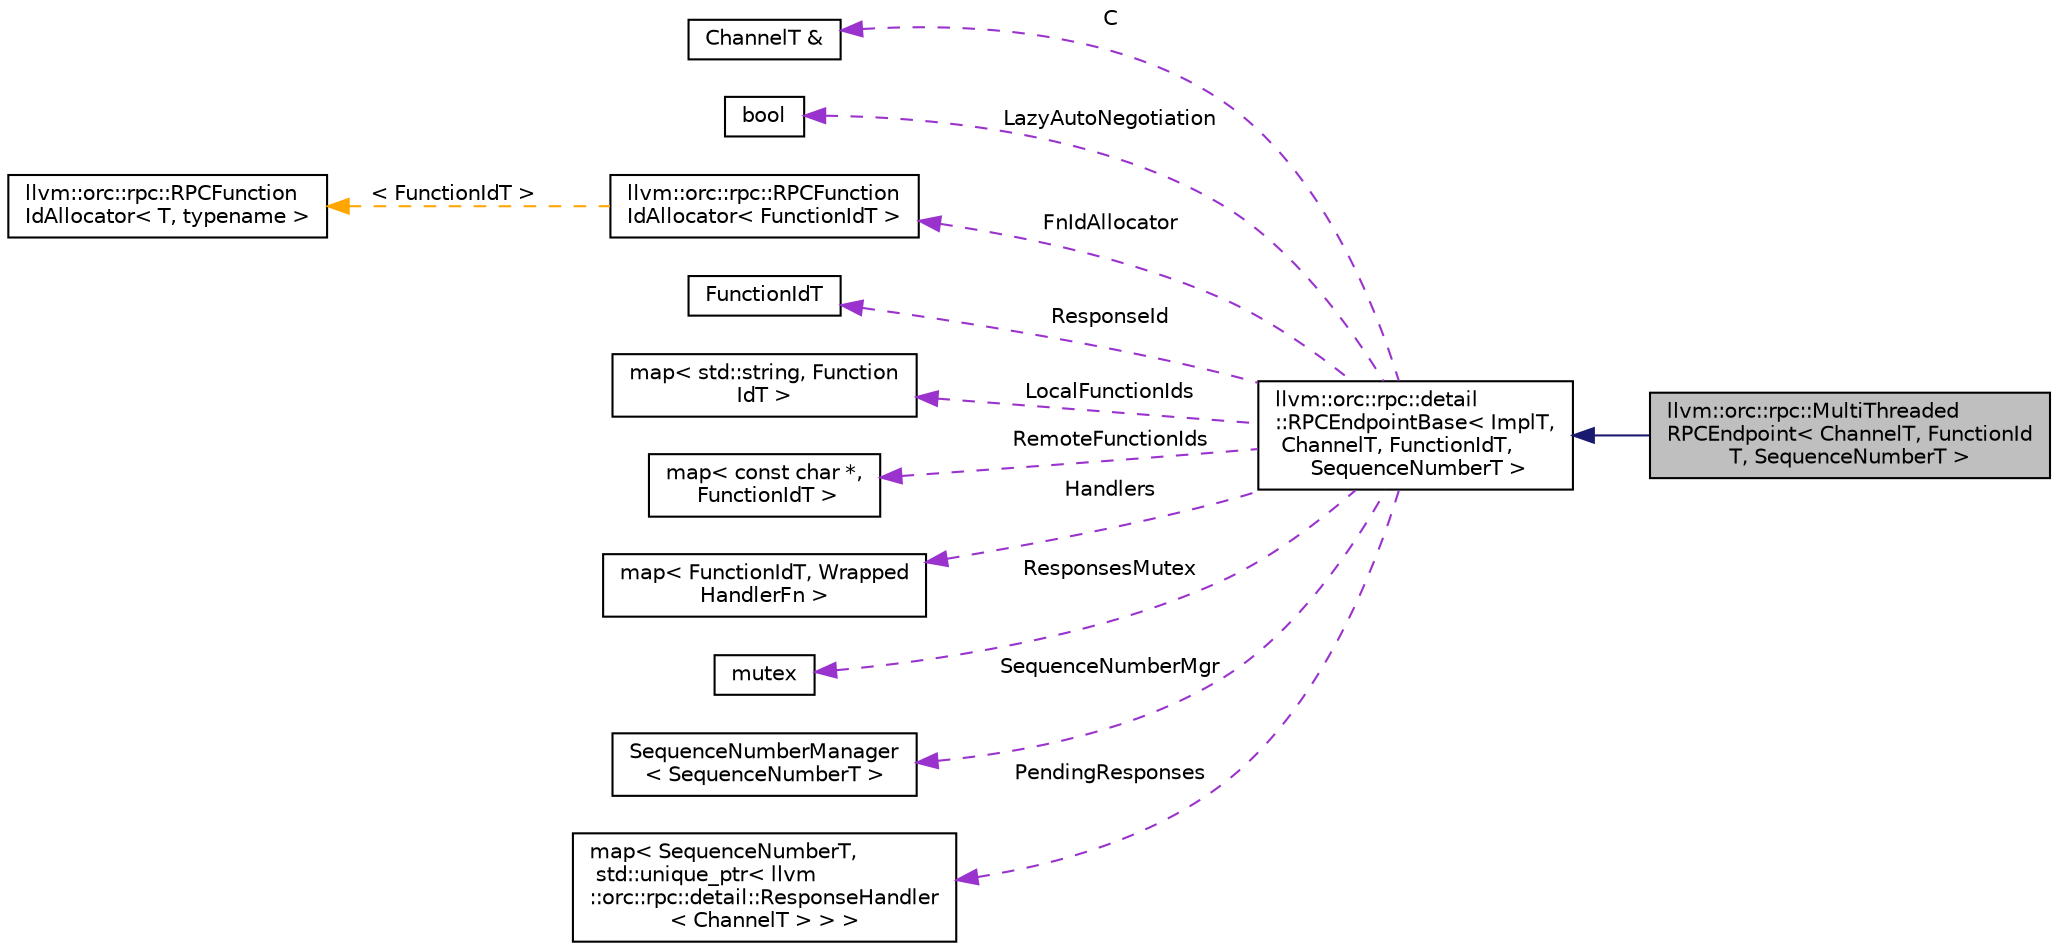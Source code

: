 digraph "llvm::orc::rpc::MultiThreadedRPCEndpoint&lt; ChannelT, FunctionIdT, SequenceNumberT &gt;"
{
 // LATEX_PDF_SIZE
  bgcolor="transparent";
  edge [fontname="Helvetica",fontsize="10",labelfontname="Helvetica",labelfontsize="10"];
  node [fontname="Helvetica",fontsize="10",shape="box"];
  rankdir="LR";
  Node1 [label="llvm::orc::rpc::MultiThreaded\lRPCEndpoint\< ChannelT, FunctionId\lT, SequenceNumberT \>",height=0.2,width=0.4,color="black", fillcolor="grey75", style="filled", fontcolor="black",tooltip=" "];
  Node2 -> Node1 [dir="back",color="midnightblue",fontsize="10",style="solid",fontname="Helvetica"];
  Node2 [label="llvm::orc::rpc::detail\l::RPCEndpointBase\< ImplT,\l ChannelT, FunctionIdT,\l SequenceNumberT \>",height=0.2,width=0.4,color="black",URL="$classllvm_1_1orc_1_1rpc_1_1detail_1_1RPCEndpointBase.html",tooltip="Contains primitive utilities for defining, calling and handling calls to remote procedures."];
  Node3 -> Node2 [dir="back",color="darkorchid3",fontsize="10",style="dashed",label=" C" ,fontname="Helvetica"];
  Node3 [label="ChannelT &",height=0.2,width=0.4,color="black",tooltip=" "];
  Node4 -> Node2 [dir="back",color="darkorchid3",fontsize="10",style="dashed",label=" LazyAutoNegotiation" ,fontname="Helvetica"];
  Node4 [label="bool",height=0.2,width=0.4,color="black",URL="$classbool.html",tooltip=" "];
  Node5 -> Node2 [dir="back",color="darkorchid3",fontsize="10",style="dashed",label=" FnIdAllocator" ,fontname="Helvetica"];
  Node5 [label="llvm::orc::rpc::RPCFunction\lIdAllocator\< FunctionIdT \>",height=0.2,width=0.4,color="black",URL="$classllvm_1_1orc_1_1rpc_1_1RPCFunctionIdAllocator.html",tooltip=" "];
  Node6 -> Node5 [dir="back",color="orange",fontsize="10",style="dashed",label=" \< FunctionIdT \>" ,fontname="Helvetica"];
  Node6 [label="llvm::orc::rpc::RPCFunction\lIdAllocator\< T, typename \>",height=0.2,width=0.4,color="black",URL="$classllvm_1_1orc_1_1rpc_1_1RPCFunctionIdAllocator.html",tooltip="Allocates RPC function ids during autonegotiation."];
  Node7 -> Node2 [dir="back",color="darkorchid3",fontsize="10",style="dashed",label=" ResponseId" ,fontname="Helvetica"];
  Node7 [label="FunctionIdT",height=0.2,width=0.4,color="black",tooltip=" "];
  Node8 -> Node2 [dir="back",color="darkorchid3",fontsize="10",style="dashed",label=" LocalFunctionIds" ,fontname="Helvetica"];
  Node8 [label="map\< std::string, Function\lIdT \>",height=0.2,width=0.4,color="black",tooltip=" "];
  Node9 -> Node2 [dir="back",color="darkorchid3",fontsize="10",style="dashed",label=" RemoteFunctionIds" ,fontname="Helvetica"];
  Node9 [label="map\< const char *,\l FunctionIdT \>",height=0.2,width=0.4,color="black",tooltip=" "];
  Node10 -> Node2 [dir="back",color="darkorchid3",fontsize="10",style="dashed",label=" Handlers" ,fontname="Helvetica"];
  Node10 [label="map\< FunctionIdT, Wrapped\lHandlerFn \>",height=0.2,width=0.4,color="black",tooltip=" "];
  Node11 -> Node2 [dir="back",color="darkorchid3",fontsize="10",style="dashed",label=" ResponsesMutex" ,fontname="Helvetica"];
  Node11 [label="mutex",height=0.2,width=0.4,color="black",tooltip=" "];
  Node12 -> Node2 [dir="back",color="darkorchid3",fontsize="10",style="dashed",label=" SequenceNumberMgr" ,fontname="Helvetica"];
  Node12 [label="SequenceNumberManager\l\< SequenceNumberT \>",height=0.2,width=0.4,color="black",tooltip=" "];
  Node13 -> Node2 [dir="back",color="darkorchid3",fontsize="10",style="dashed",label=" PendingResponses" ,fontname="Helvetica"];
  Node13 [label="map\< SequenceNumberT,\l std::unique_ptr\< llvm\l::orc::rpc::detail::ResponseHandler\l\< ChannelT \> \> \>",height=0.2,width=0.4,color="black",tooltip=" "];
}
